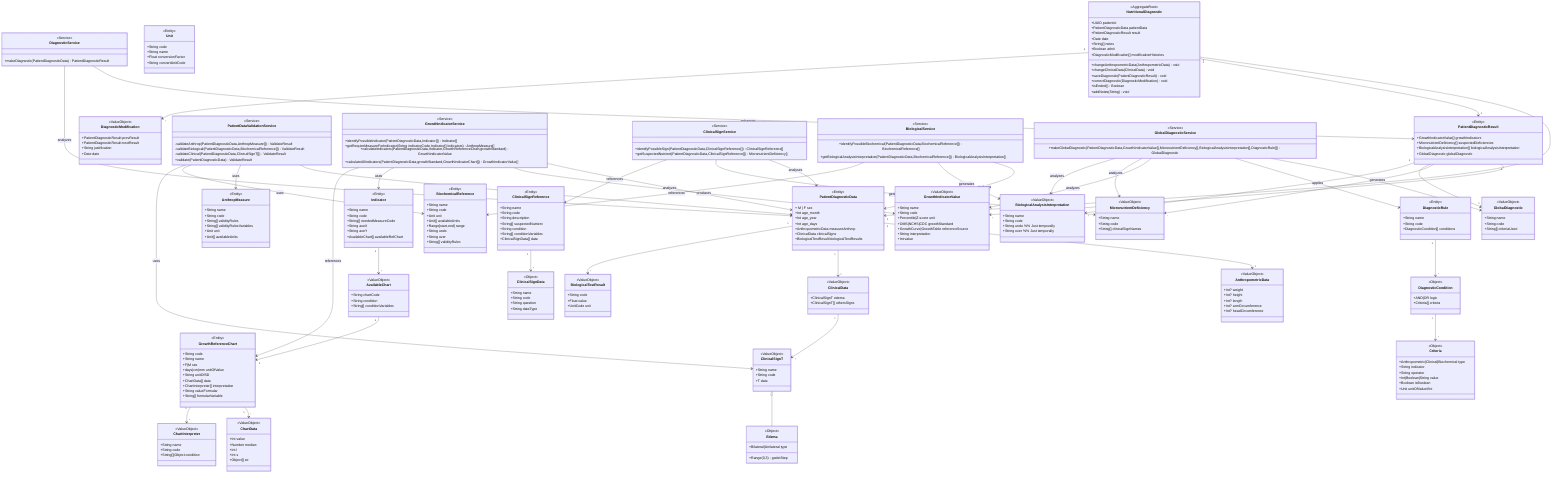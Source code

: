 classDiagram 
 %% Aggregate Root 
 class NutritionalDiagnostic {
    <<AggregateRoot>>
    +UUID patientId
    +PatientDiagnosticData patientData
    +PatientDiagnosticResult result
    +Date date
    +String[] notes
    +Boolean atInit
    +DiagnosticModification[] modificationHistories
    +changeAnthropometricData(AnthropometricData) void
    +changeClinicalData(ClinicalData) void
    +saveDiagnostic(PatientDiagnosticResult) void
    +correctDiagnostic(DiagnosticModification) void
    +isEnded() Boolean
    +addNotes(String) void 
 }
 %% Entities
 class PatientDiagnosticData {
    <<Entity>>
    + M | F sex
    +Int age_month
    +Int age_year
    +Int age_days
    +AnthropometricData measureAnthrop
    +ClinicalData clinicalSigns
    +BiologicalTestResult biologicalTestResults 
 }
 class PatientDiagnosticResult {
    <<Entity>>
    +GrowthIndicatorValue[] growthIndicators
    +MicronutrientDeficiency[] suspectedDeficiencies
    +BiologicalAnalysisInterpretation[] biologicalAnalysisInterpretation
    +GlobalDiagnostic globalDiagnostic
 }
 %% Value Object 
 class AnthropometricData {
    <<ValueObject>>
    +Int? weight
    +Int? height
    +Int? length
    +Int? armCircumference 
    +Int? headCircumference
 }
 class ClinicalData {
    <<ValueObject>>
    +ClinicalSignT edema
    +ClinicalSignT[] othersSigns
 }
 class ClinicalSignT{
    <<ValueObject>>
    +String name
    +String code 
    +T data
 }
 class Edema {
    <<Object>>
    +Bilateral|Unilateral type
    +Range(0,3) godetStep
 }
 class BiologicalTestResult {
    <<ValueObject>>
    +String code 
    +Float value
    +UnitCode unit
 }

 class GrowthIndicatorValue {
    <<ValueObject>>
    +String name
    +String code
    +Percentile|Z-score unit
    +OMS|NCHS|CDC growthStandard
    +GrowthCurve|GrowthTable referenceSource
    +String interpretation
    +Int value
 }
 class MicronutrientDeficiency {
    <<ValueObject>>
    +String name
    +String code
    +String[] clinicalSignNames
 }
class BiologicalAnalysisInterpretation {
    <<ValueObject>>
    +String name
    +String code
    +String undo %% Just temporally
    +String over %% Just temporally
}
class GlobalDiagnostic{
    <<ValueObject>>
    +String name
    +String code
    +String[] criteriaUsed
}
class DiagnosticModification {
  <<ValueObject>>
  +PatientDiagnosticResult prevResult
  +PatientDiagnosticResult nextResult
  +String justification
  +Date date
}

%% Reference Data Models
class GrowthReferenceChart {
    <<Entity>>
    +String code 
    +String name
    +F|M sex
   +days|cm|mm unitOfValue
    +String unitOfSD
    +ChartData[] data
    +ChartInterpreter[] interpretation
    +String valueFormular
    +String[] formularVariable

}
class ChartData {
    <<ValueObject>>
    +Int value
    +Number median
    +Int l
    +Int s
    +Object[] sd
  
}
class Indicator {
    <<Entity>>
    +String name
    +String code 
    +String[] neededMeasureCode
    +String axeX
    +String axeY
    +AvailableChart[] availableRefChart
}
class AvailableChart {
   <<ValueObject>>
   +String chartCode 
   +String condition
   +String[] conditionVariables
}
class ChartInterpreter {
    <<ValueObject>>
    +String name
    +String code
    +String[]|Object condition
}
class AnthropMeasure {
<<Entity>>
 +String name
 +String code 
 +String[] validityRules
 +String[] validityRulesVariables
 +Unit unit
 +Unit[] availableUnits 
}
class ClinicalSignReference {
   <<Entity>>
   +String name
   +String code
   +String description
   +String[] suspectedNutrient
   +String condition
   +String[] conditionVariables
   +ClinicalSignData[] data
}

class ClinicalSignData {
   <<Object>>
   +String name
   +String code
   +String question
   +String dataType
}

class DiagnosticRule{
   <<Entity>>
   +String name
   +String code
   +DiagnosticCondition[] conditions
}
class DiagnosticCondition {
   <<Object>>
   +AND|OR logic
   +Criteria[] criteria
}
class Criteria {
   <<Object>>
   +Anthropometric|Clinical|Biochemical type
   +String indicator
   +String operator
   +Int|Boolean|String value
   +Boolean isBoolean
   +Unit unitOfValueIfInt
}
class BiochemicalReference {
   <<Entity>>
   +String name
   +String code
   +Unit unit
   +Unit[] availableUnits
   +Range[start,end] range
   +String undo
   +String over
   +String[] validityRules
}
class Unit {
<<Entity>>
+String code
+String name 
+Float conversionFactor
+String convertUnitCode
}
 %% Services
class PatientDataValidationService {
   <<Service>>
   -validateAnthrop(PatientDiagnosticData,AnthropMeasure[]) ValidateResult
   -validateBiological(PatientDiagnosticData,BiochemicalReference[]) ValidateResult
   -validateClinical(PatientDiagnosticData,ClinicalSignT[]) ValidateResult
   +validate(PatientDiagnosticData) ValidateResult 
}
class GrowthIndicatorService{
   <<Service>>
   +identifyPossibleIndicator(PatientDiagnosticData,Indicator[]) Indicator[]
   +getRequireMeasureForIndicator(String indicatorCode,Indicator[] indicators) AnthropMeasure[]
   +calculateIndicators(PatientDiagnosticData,Indicator,GrowthReferenceChart,growthStandard) GrowthIndicatorValue
   +calculateAllIndicators(PatientDiagnosticData,growthStandard,GrowthIndicatorChart[]) GrowthIndicatorValue[]
}
class ClinicalSignService {
   <<Service>>
   +identifyPossibleSign(PatientDiagnosticData,ClinicalSignReference[]) ClinicalSignReference[]
   +getSuspectedNutrient(PatientDiagnosticData,ClinicalSignReference[]) MicronutrientDeficiency[]
}
class BiologicalService {
   <<Service>>
   +identifyPossibleBiochemical(PatientDiagnosticData,BiochemicalReference[]) BiochemicalReference[]
   +getBiologicalAnalysisInterpretation(PatientDiagnosticData,BiochemicalReference[]) BiologicalAnalysisInterpretation[]
}
class GlobalDiagnosticService {
   <<Service>>
   +makeGlobalDiagnostic(PatientDiagnosticData,GrowthIndicatorValue[],MicronutrientDeficiency[],BiologicalAnalysisInterpretation[],DiagnosticRule[]) GlobalDiagnostic

   }
class DiagnosticService {
  <<Service>>
  +makeDiagnostic(PatientDiagnosticData) PatientDiagnosticResult
}
%% Relationships
   %% AggregateRoot
   NutritionalDiagnostic "1"--> "1" PatientDiagnosticData
   NutritionalDiagnostic "1" --> "1" PatientDiagnosticResult
   NutritionalDiagnostic "1" --> "*" DiagnosticModification
   
   %% Entities
   PatientDiagnosticData "1" --> "1" AnthropometricData
   PatientDiagnosticData "1" --> "1" ClinicalData
   PatientDiagnosticData "1" --> "*" BiologicalTestResult

   ClinicalData "1" --> "*" ClinicalSignT
   ClinicalSignT <|-- Edema

   PatientDiagnosticResult "1" --> "*" GrowthIndicatorValue
   PatientDiagnosticResult "1" --> "*" MicronutrientDeficiency
   PatientDiagnosticResult "1" --> "1" GlobalDiagnostic
   PatientDiagnosticResult "1" --> "*" BiologicalAnalysisInterpretation

   GrowthReferenceChart "1" --> "*" ChartData
   GrowthReferenceChart "1" --> "*" ChartInterpreter
   AvailableChart "1" --> "1" GrowthReferenceChart
   Indicator "1" --> "*" AvailableChart
   ClinicalSignReference "1" --> "*" ClinicalSignData 
   DiagnosticRule "1" --> "*" DiagnosticCondition
   DiagnosticCondition "1" --> "*" Criteria

   %% Services 
   PatientDataValidationService --> PatientDiagnosticData: validates
   PatientDataValidationService --> AnthropMeasure: uses
   PatientDataValidationService --> BiochemicalReference: uses
   PatientDataValidationService --> ClinicalSignT: uses

   GrowthIndicatorService --> PatientDiagnosticData: analyzes
   GrowthIndicatorService --> GrowthIndicatorValue: produces

   ClinicalSignService --> PatientDiagnosticData: analyses
   ClinicalSignService --> MicronutrientDeficiency: generates

   BiologicalService --> PatientDiagnosticData: analyzes
   BiologicalService --> BiologicalAnalysisInterpretation: generates

   GlobalDiagnosticService --> GlobalDiagnostic: generates

   DiagnosticService --> PatientDiagnosticResult: enhances
   DiagnosticService --> PatientDiagnosticData: analyzes

   GrowthIndicatorService --> Indicator: uses
   GrowthIndicatorService --> GrowthReferenceChart: references
   ClinicalSignService --> ClinicalSignReference: references
   BiologicalService --> BiochemicalReference: references


   GlobalDiagnosticService --> DiagnosticRule: applies
   GlobalDiagnosticService --> GrowthIndicatorValue: analyzes
   GlobalDiagnosticService --> MicronutrientDeficiency: analyzes
   GlobalDiagnosticService --> BiologicalAnalysisInterpretation: analyzes